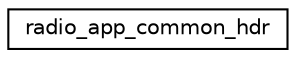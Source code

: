digraph "Graphical Class Hierarchy"
{
 // LATEX_PDF_SIZE
  edge [fontname="Helvetica",fontsize="10",labelfontname="Helvetica",labelfontsize="10"];
  node [fontname="Helvetica",fontsize="10",shape=record];
  rankdir="LR";
  Node0 [label="radio_app_common_hdr",height=0.2,width=0.4,color="black", fillcolor="white", style="filled",URL="$structradio__app__common__hdr.html",tooltip=" "];
}
